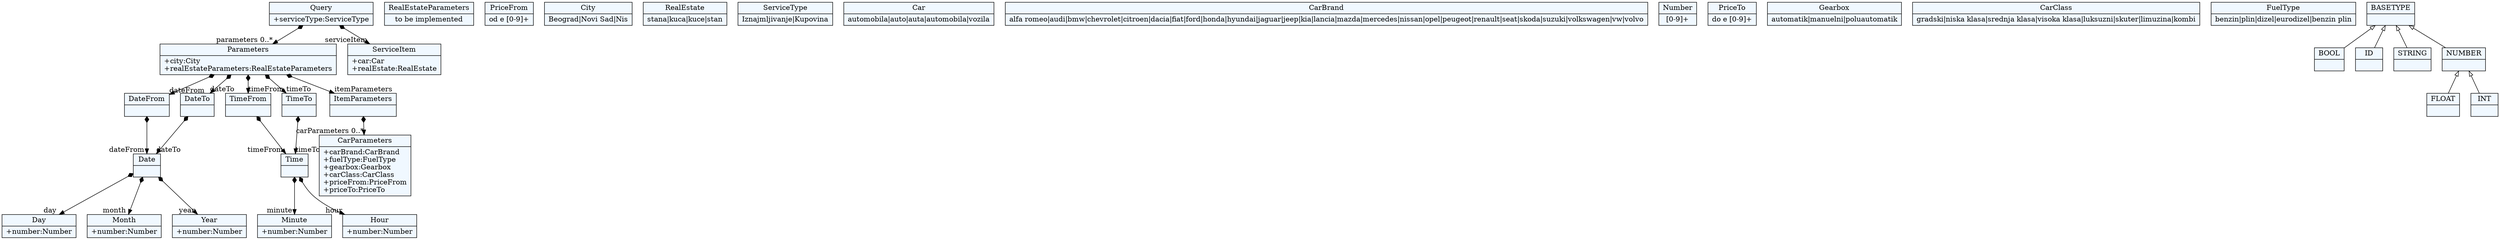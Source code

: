 
    digraph xtext {
    fontname = "Bitstream Vera Sans"
    fontsize = 8
    node[
        shape=record,
        style=filled,
        fillcolor=aliceblue
    ]
    nodesep = 0.3
    edge[dir=black,arrowtail=empty]


55602736 -> 55845360[arrowtail=diamond, dir=both, headlabel="dateFrom "]
55602736 -> 55846256[arrowtail=diamond, dir=both, headlabel="dateTo "]
55602736 -> 55845808[arrowtail=diamond, dir=both, headlabel="timeFrom "]
55602736 -> 55846704[arrowtail=diamond, dir=both, headlabel="timeTo "]
55602736 -> 55854896[arrowtail=diamond, dir=both, headlabel="itemParameters "]
55602736[ label="{Parameters|+city:City\l+realEstateParameters:RealEstateParameters\l}"]

55846704 -> 55853552[arrowtail=diamond, dir=both, headlabel="timeTo "]
55846704[ label="{TimeTo|}"]

55879024[ label="{RealEstateParameters|to be implemented}"]

55846256 -> 55847152[arrowtail=diamond, dir=both, headlabel="dateTo "]
55846256[ label="{DateTo|}"]

55878128[ label="{PriceFrom|od e [0-9]+}"]

55854448[ label="{Minute|+number:Number\l}"]

55844912[ label="{City|Beograd\|Novi Sad\|Nis}"]

55847152 -> 55847600[arrowtail=diamond, dir=both, headlabel="day "]
55847152 -> 55848048[arrowtail=diamond, dir=both, headlabel="month "]
55847152 -> 55848496[arrowtail=diamond, dir=both, headlabel="year "]
55847152[ label="{Date|}"]

55602288[ label="{RealEstate|stana\|kuca\|kuce\|stan}"]

55601392[ label="{ServiceItem|+car:Car\l+realEstate:RealEstate\l}"]

55600944[ label="{ServiceType|Iznajmljivanje\|Kupovina}"]

55854000[ label="{Hour|+number:Number\l}"]

55601840[ label="{Car|automobila\|auto\|auta\|automobila\|vozila}"]

55848048[ label="{Month|+number:Number\l}"]

55845808 -> 55853552[arrowtail=diamond, dir=both, headlabel="timeFrom "]
55845808[ label="{TimeFrom|}"]

55848496[ label="{Year|+number:Number\l}"]

55855792[ label="{CarBrand|alfa romeo\|audi\|bmw\|chevrolet\|citroen\|dacia\|fiat\|ford\|honda\|hyundai\|jaguar\|jeep\|kia\|lancia\|mazda\|mercedes\|nissan\|opel\|peugeot\|renault\|seat\|skoda\|suzuki\|volkswagen\|vw\|volvo}"]

55845360 -> 55847152[arrowtail=diamond, dir=both, headlabel="dateFrom "]
55845360[ label="{DateFrom|}"]

55600496 -> 55601392[arrowtail=diamond, dir=both, headlabel="serviceItem "]
55600496 -> 55602736[arrowtail=diamond, dir=both, headlabel="parameters 0..*"]
55600496[ label="{Query|+serviceType:ServiceType\l}"]

55854896 -> 55855344[arrowtail=diamond, dir=both, headlabel="carParameters 0..*"]
55854896[ label="{ItemParameters|}"]

55853104[ label="{Number|[0-9]+}"]

55878576[ label="{PriceTo|do e [0-9]+}"]

55855344[ label="{CarParameters|+carBrand:CarBrand\l+fuelType:FuelType\l+gearbox:Gearbox\l+carClass:CarClass\l+priceFrom:PriceFrom\l+priceTo:PriceTo\l}"]

55856688[ label="{Gearbox|automatik\|manuelni\|poluautomatik}"]

55877680[ label="{CarClass|gradski\|niska klasa\|srednja klasa\|visoka klasa\|luksuzni\|skuter\|limuzina\|kombi}"]

55856240[ label="{FuelType|benzin\|plin\|dizel\|eurodizel\|benzin plin}"]

55853552 -> 55854000[arrowtail=diamond, dir=both, headlabel="hour "]
55853552 -> 55854448[arrowtail=diamond, dir=both, headlabel="minute "]
55853552[ label="{Time|}"]

55847600[ label="{Day|+number:Number\l}"]

55598192[ label="{BOOL|}"]

55597296[ label="{ID|}"]

55599152[ label="{FLOAT|}"]

55597744[ label="{STRING|}"]

55600048[ label="{BASETYPE|}"]
55600048 -> 55599600 [dir=back]
55600048 -> 55598192 [dir=back]
55600048 -> 55597296 [dir=back]
55600048 -> 55597744 [dir=back]

55599600[ label="{NUMBER|}"]
55599600 -> 55599152 [dir=back]
55599600 -> 55598640 [dir=back]

55598640[ label="{INT|}"]


}
